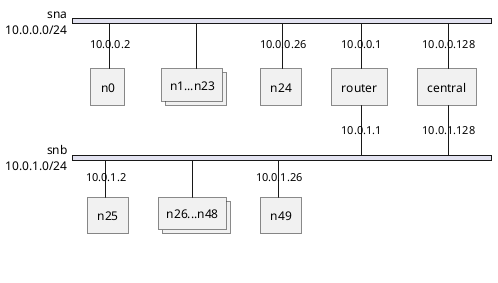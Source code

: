 @startuml
nwdiag {
  network sna {
      width = full
      address = 10.0.0.0/24

      n0 [address = 10.0.0.2];
      nx_a [shape = collections, description = n1...n23];
      n24 [address = 10.0.0.26];

      router [address = 10.0.0.1];
      central [address = 10.0.0.128];
  }

  network snb {
      address = 10.0.1.0/24

      n25 [address = 10.0.1.2];
      nx_b [shape = collections, description = n26...n48];
      n49 [address = 10.0.1.26];

      router [address = 10.0.1.1];
      central [address = 10.0.1.128];
  }
}
@enduml



